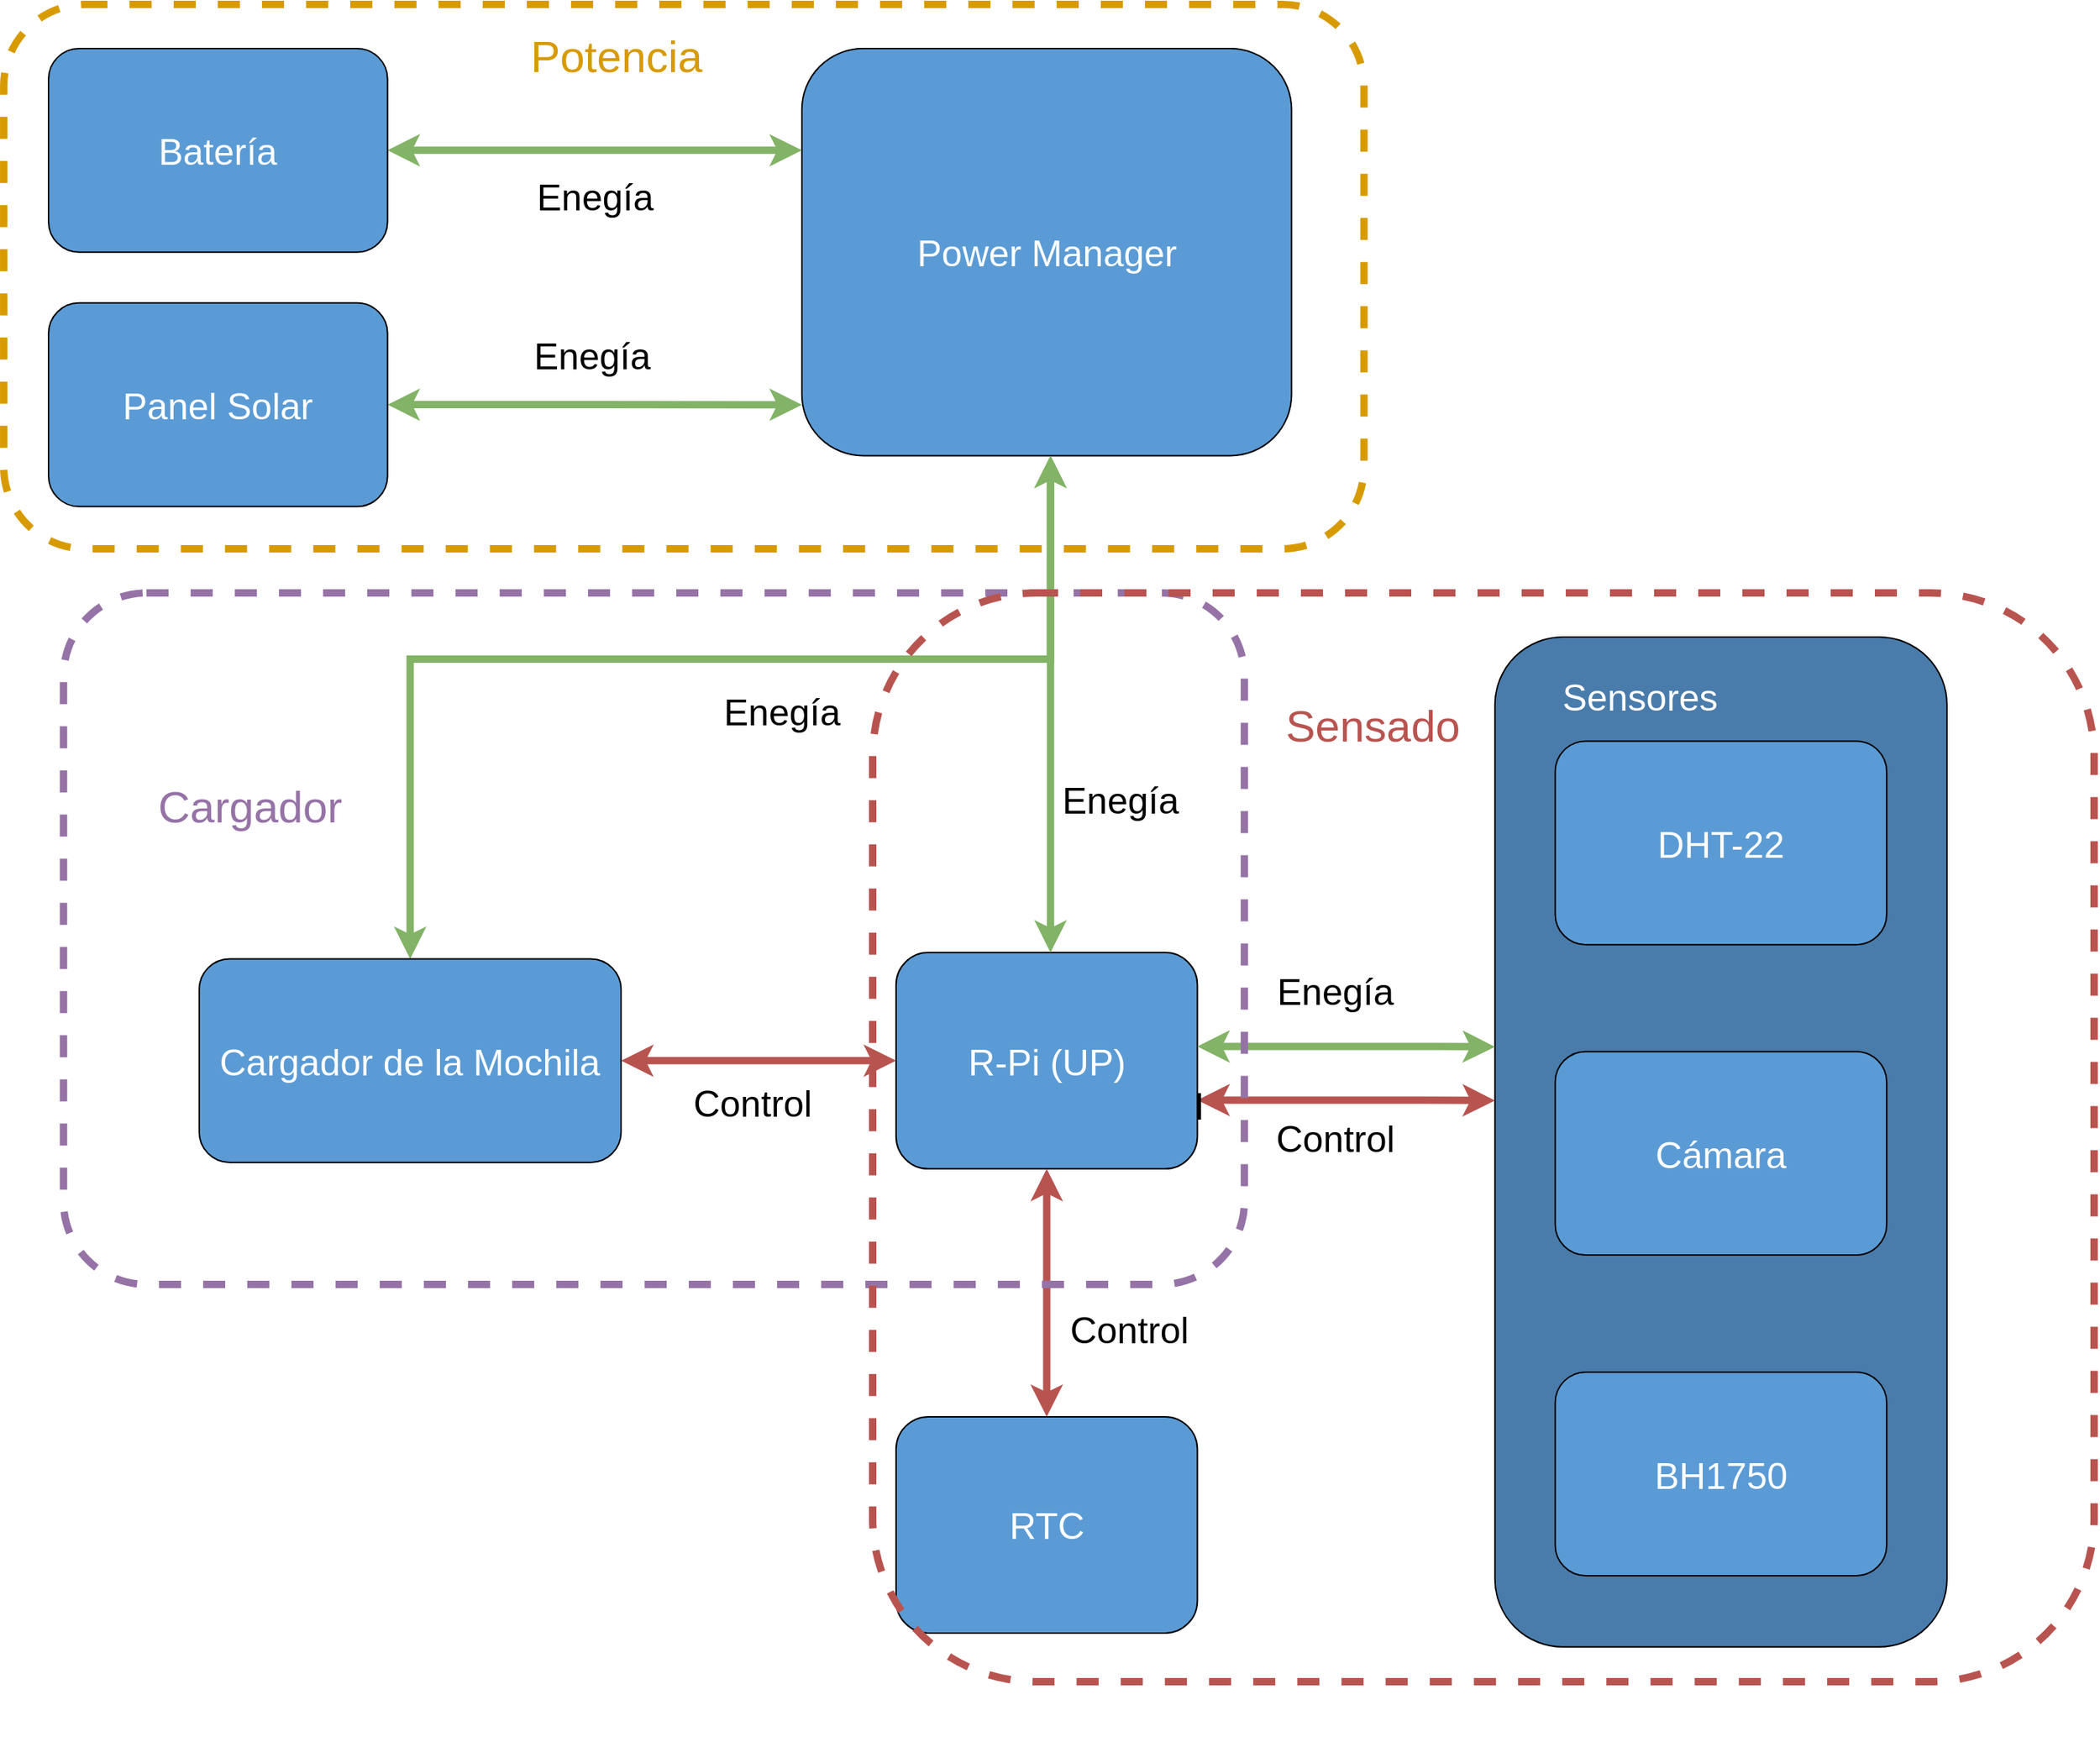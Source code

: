 <mxfile version="15.3.7" type="device"><diagram id="9G9Ib_QL3AFAmMRXJP5O" name="Page-1"><mxGraphModel dx="3153" dy="1426" grid="1" gridSize="10" guides="1" tooltips="1" connect="1" arrows="1" fold="1" page="1" pageScale="1" pageWidth="827" pageHeight="1169" math="0" shadow="0"><root><mxCell id="0"/><mxCell id="1" parent="0"/><mxCell id="HZPikfixvrlxVaT1LXR1-1" value="C" style="group;fontSize=25;strokeWidth=3;" parent="1" vertex="1" connectable="0"><mxGeometry x="30" y="40" width="1290" height="1150" as="geometry"/></mxCell><mxCell id="r654H4-0baNqNubNCEJS-1" value="" style="rounded=1;whiteSpace=wrap;html=1;fillColor=#497CAB;fontSize=25;" parent="HZPikfixvrlxVaT1LXR1-1" vertex="1"><mxGeometry x="982.858" y="400" width="307.142" height="686.36" as="geometry"/></mxCell><mxCell id="r654H4-0baNqNubNCEJS-2" style="edgeStyle=orthogonalEdgeStyle;rounded=0;orthogonalLoop=1;jettySize=auto;html=1;entryX=0;entryY=0.74;entryDx=0;entryDy=0;entryPerimeter=0;startArrow=classic;startFill=1;strokeWidth=5;fillColor=#f8cecc;strokeColor=#b85450;fontSize=25;" parent="HZPikfixvrlxVaT1LXR1-1" edge="1"><mxGeometry relative="1" as="geometry"><mxPoint x="780.655" y="714.719" as="sourcePoint"/><mxPoint x="982.857" y="714.982" as="targetPoint"/><Array as="points"><mxPoint x="934.226" y="714.383"/><mxPoint x="934.226" y="714.383"/></Array></mxGeometry></mxCell><mxCell id="r654H4-0baNqNubNCEJS-39" value="Control" style="edgeLabel;html=1;align=center;verticalAlign=middle;resizable=0;points=[];labelBackgroundColor=none;fontSize=25;" parent="r654H4-0baNqNubNCEJS-2" vertex="1" connectable="0"><mxGeometry x="0.269" y="1" relative="1" as="geometry"><mxPoint x="-35" y="26" as="offset"/></mxGeometry></mxCell><mxCell id="r654H4-0baNqNubNCEJS-40" value="Control" style="edgeLabel;html=1;align=center;verticalAlign=middle;resizable=0;points=[];labelBackgroundColor=none;fontSize=25;" parent="r654H4-0baNqNubNCEJS-2" vertex="1" connectable="0"><mxGeometry x="0.269" y="1" relative="1" as="geometry"><mxPoint x="-175" y="156" as="offset"/></mxGeometry></mxCell><mxCell id="r654H4-0baNqNubNCEJS-41" value="Control" style="edgeLabel;html=1;align=center;verticalAlign=middle;resizable=0;points=[];labelBackgroundColor=none;fontSize=25;" parent="r654H4-0baNqNubNCEJS-2" vertex="1" connectable="0"><mxGeometry x="0.269" y="1" relative="1" as="geometry"><mxPoint x="-165" y="4" as="offset"/></mxGeometry></mxCell><mxCell id="r654H4-0baNqNubNCEJS-3" value="&lt;font color=&quot;#FFFFFF&quot; style=&quot;font-size: 25px;&quot;&gt;R-Pi (UP)&lt;/font&gt;" style="rounded=1;whiteSpace=wrap;html=1;fillColor=#5B9BD5;fontSize=25;" parent="HZPikfixvrlxVaT1LXR1-1" vertex="1"><mxGeometry x="575.893" y="614.429" width="204.762" height="146.992" as="geometry"/></mxCell><mxCell id="r654H4-0baNqNubNCEJS-6" value="" style="edgeStyle=orthogonalEdgeStyle;rounded=0;orthogonalLoop=1;jettySize=auto;html=1;startArrow=classic;startFill=1;strokeWidth=5;fillColor=#d5e8d4;strokeColor=#82b366;fontSize=25;" parent="HZPikfixvrlxVaT1LXR1-1" source="r654H4-0baNqNubNCEJS-8" target="r654H4-0baNqNubNCEJS-3" edge="1"><mxGeometry relative="1" as="geometry"><Array as="points"><mxPoint x="680.833" y="415.038"/><mxPoint x="680.833" y="415.038"/></Array></mxGeometry></mxCell><mxCell id="r654H4-0baNqNubNCEJS-8" value="&lt;font color=&quot;#ffffff&quot; style=&quot;font-size: 25px;&quot;&gt;Power Manager&lt;/font&gt;" style="rounded=1;whiteSpace=wrap;html=1;fillColor=#5B9BD5;fontSize=25;" parent="HZPikfixvrlxVaT1LXR1-1" vertex="1"><mxGeometry x="511.905" width="332.738" height="276.692" as="geometry"/></mxCell><mxCell id="r654H4-0baNqNubNCEJS-9" value="" style="edgeStyle=orthogonalEdgeStyle;rounded=0;orthogonalLoop=1;jettySize=auto;html=1;startArrow=classic;startFill=1;strokeWidth=5;fillColor=#d5e8d4;strokeColor=#82b366;entryX=0;entryY=0.25;entryDx=0;entryDy=0;fontSize=25;" parent="HZPikfixvrlxVaT1LXR1-1" source="r654H4-0baNqNubNCEJS-10" target="r654H4-0baNqNubNCEJS-8" edge="1"><mxGeometry relative="1" as="geometry"><mxPoint x="460.714" y="69.173" as="targetPoint"/></mxGeometry></mxCell><mxCell id="r654H4-0baNqNubNCEJS-10" value="&lt;font color=&quot;#ffffff&quot; style=&quot;font-size: 25px;&quot;&gt;Batería&lt;/font&gt;" style="rounded=1;whiteSpace=wrap;html=1;fillColor=#5B9BD5;fontSize=25;" parent="HZPikfixvrlxVaT1LXR1-1" vertex="1"><mxGeometry width="230.357" height="138.346" as="geometry"/></mxCell><mxCell id="r654H4-0baNqNubNCEJS-11" value="" style="edgeStyle=orthogonalEdgeStyle;rounded=0;orthogonalLoop=1;jettySize=auto;html=1;startArrow=classic;startFill=1;strokeWidth=5;fillColor=#d5e8d4;strokeColor=#82b366;exitX=0.5;exitY=0;exitDx=0;exitDy=0;fontSize=25;" parent="HZPikfixvrlxVaT1LXR1-1" source="r654H4-0baNqNubNCEJS-12" edge="1"><mxGeometry relative="1" as="geometry"><Array as="points"><mxPoint x="245.714" y="415.038"/><mxPoint x="680.833" y="415.038"/></Array><mxPoint x="222.679" y="515.338" as="sourcePoint"/><mxPoint x="680.833" y="276.692" as="targetPoint"/></mxGeometry></mxCell><mxCell id="r654H4-0baNqNubNCEJS-35" value="Enegía" style="edgeLabel;html=1;align=center;verticalAlign=middle;resizable=0;points=[];labelBackgroundColor=none;fontSize=25;" parent="r654H4-0baNqNubNCEJS-11" vertex="1" connectable="0"><mxGeometry x="0.162" y="-1" relative="1" as="geometry"><mxPoint x="-123" y="-316" as="offset"/></mxGeometry></mxCell><mxCell id="r654H4-0baNqNubNCEJS-37" value="Enegía" style="edgeLabel;html=1;align=center;verticalAlign=middle;resizable=0;points=[];labelBackgroundColor=none;fontSize=25;" parent="r654H4-0baNqNubNCEJS-11" vertex="1" connectable="0"><mxGeometry x="0.162" y="-1" relative="1" as="geometry"><mxPoint x="4" y="34" as="offset"/></mxGeometry></mxCell><mxCell id="r654H4-0baNqNubNCEJS-38" value="Enegía" style="edgeLabel;html=1;align=center;verticalAlign=middle;resizable=0;points=[];labelBackgroundColor=none;fontSize=25;" parent="r654H4-0baNqNubNCEJS-11" vertex="1" connectable="0"><mxGeometry x="0.162" y="-1" relative="1" as="geometry"><mxPoint x="234" y="94" as="offset"/></mxGeometry></mxCell><mxCell id="r654H4-0baNqNubNCEJS-12" value="&lt;font color=&quot;#ffffff&quot; style=&quot;font-size: 25px;&quot;&gt;Cargador de la Mochila&lt;/font&gt;" style="rounded=1;whiteSpace=wrap;html=1;fillColor=#5B9BD5;fontSize=25;" parent="HZPikfixvrlxVaT1LXR1-1" vertex="1"><mxGeometry x="102.381" y="618.752" width="286.667" height="138.346" as="geometry"/></mxCell><mxCell id="r654H4-0baNqNubNCEJS-13" value="&lt;font color=&quot;#FFFFFF&quot; style=&quot;font-size: 25px;&quot;&gt;&lt;span style=&quot;background-color: transparent; font-size: 25px;&quot;&gt;Sensores&lt;/span&gt;&lt;/font&gt;" style="text;html=1;align=center;verticalAlign=middle;resizable=0;points=[];autosize=1;strokeColor=none;shadow=0;rounded=0;fontSize=25;" parent="HZPikfixvrlxVaT1LXR1-1" vertex="1"><mxGeometry x="1021.452" y="419.998" width="120" height="40" as="geometry"/></mxCell><mxCell id="r654H4-0baNqNubNCEJS-15" value="&lt;font color=&quot;#FFFFFF&quot; style=&quot;font-size: 25px;&quot;&gt;DHT-22&lt;/font&gt;" style="rounded=1;whiteSpace=wrap;html=1;fillColor=#5B9BD5;fontSize=25;" parent="HZPikfixvrlxVaT1LXR1-1" vertex="1"><mxGeometry x="1023.81" y="470.722" width="225.238" height="138.346" as="geometry"/></mxCell><mxCell id="r654H4-0baNqNubNCEJS-16" value="&lt;font color=&quot;#FFFFFF&quot; style=&quot;font-size: 25px;&quot;&gt;Cámara&lt;/font&gt;" style="rounded=1;whiteSpace=wrap;html=1;fillColor=#5B9BD5;fontSize=25;" parent="HZPikfixvrlxVaT1LXR1-1" vertex="1"><mxGeometry x="1023.81" y="681.699" width="225.238" height="138.346" as="geometry"/></mxCell><mxCell id="r654H4-0baNqNubNCEJS-17" value="&lt;font color=&quot;#FFFFFF&quot; style=&quot;font-size: 25px;&quot;&gt;BH1750&lt;/font&gt;" style="rounded=1;whiteSpace=wrap;html=1;fillColor=#5B9BD5;fontSize=25;" parent="HZPikfixvrlxVaT1LXR1-1" vertex="1"><mxGeometry x="1023.81" y="899.594" width="225.238" height="138.346" as="geometry"/></mxCell><mxCell id="r654H4-0baNqNubNCEJS-18" value="" style="edgeStyle=orthogonalEdgeStyle;rounded=0;orthogonalLoop=1;jettySize=auto;html=1;startArrow=classic;startFill=1;strokeWidth=5;fillColor=#d5e8d4;strokeColor=#82b366;fontSize=25;" parent="HZPikfixvrlxVaT1LXR1-1" source="r654H4-0baNqNubNCEJS-19" edge="1"><mxGeometry relative="1" as="geometry"><mxPoint x="511.905" y="242.105" as="targetPoint"/></mxGeometry></mxCell><mxCell id="r654H4-0baNqNubNCEJS-19" value="&lt;font color=&quot;#ffffff&quot; style=&quot;font-size: 25px;&quot;&gt;Panel Solar&lt;/font&gt;" style="rounded=1;whiteSpace=wrap;html=1;fillColor=#5B9BD5;fontSize=25;" parent="HZPikfixvrlxVaT1LXR1-1" vertex="1"><mxGeometry y="172.932" width="230.357" height="138.346" as="geometry"/></mxCell><mxCell id="r654H4-0baNqNubNCEJS-20" value="" style="endArrow=classic;startArrow=classic;html=1;entryX=1;entryY=0.5;entryDx=0;entryDy=0;exitX=0;exitY=0.5;exitDx=0;exitDy=0;rounded=1;strokeWidth=5;fillColor=#f8cecc;strokeColor=#b85450;fontSize=25;" parent="HZPikfixvrlxVaT1LXR1-1" source="r654H4-0baNqNubNCEJS-3" target="r654H4-0baNqNubNCEJS-12" edge="1"><mxGeometry width="50" height="50" relative="1" as="geometry"><mxPoint x="230.357" y="968.421" as="sourcePoint"/><mxPoint x="358.333" y="795.489" as="targetPoint"/><Array as="points"/></mxGeometry></mxCell><mxCell id="r654H4-0baNqNubNCEJS-24" value="" style="edgeStyle=orthogonalEdgeStyle;rounded=0;orthogonalLoop=1;jettySize=auto;html=1;startArrow=classic;startFill=1;strokeWidth=5;fillColor=#f8cecc;strokeColor=#b85450;exitX=0.5;exitY=1;exitDx=0;exitDy=0;fontSize=25;" parent="HZPikfixvrlxVaT1LXR1-1" source="r654H4-0baNqNubNCEJS-3" target="r654H4-0baNqNubNCEJS-25" edge="1"><mxGeometry relative="1" as="geometry"><mxPoint x="680.833" y="1049.699" as="sourcePoint"/></mxGeometry></mxCell><mxCell id="r654H4-0baNqNubNCEJS-25" value="&lt;font color=&quot;#FFFFFF&quot; style=&quot;font-size: 25px;&quot;&gt;RTC&lt;/font&gt;" style="rounded=1;whiteSpace=wrap;html=1;fillColor=#5B9BD5;fontSize=25;" parent="HZPikfixvrlxVaT1LXR1-1" vertex="1"><mxGeometry x="575.893" y="929.998" width="204.762" height="146.992" as="geometry"/></mxCell><mxCell id="r654H4-0baNqNubNCEJS-26" style="edgeStyle=orthogonalEdgeStyle;rounded=0;orthogonalLoop=1;jettySize=auto;html=1;entryX=0;entryY=0.74;entryDx=0;entryDy=0;entryPerimeter=0;startArrow=classic;startFill=1;strokeWidth=5;fillColor=#d5e8d4;strokeColor=#82b366;fontSize=25;" parent="HZPikfixvrlxVaT1LXR1-1" edge="1"><mxGeometry relative="1" as="geometry"><mxPoint x="780.655" y="678.231" as="sourcePoint"/><mxPoint x="982.857" y="678.493" as="targetPoint"/><Array as="points"><mxPoint x="944.464" y="678.241"/><mxPoint x="944.464" y="678.241"/></Array></mxGeometry></mxCell><mxCell id="GTO84dL-lFTSRbg-nrCB-1" value="Enegía" style="edgeLabel;html=1;align=center;verticalAlign=middle;resizable=0;points=[];labelBackgroundColor=none;fontSize=25;" parent="HZPikfixvrlxVaT1LXR1-1" vertex="1" connectable="0"><mxGeometry x="368.563" y="207.519" as="geometry"/></mxCell><mxCell id="HZPikfixvrlxVaT1LXR1-2" value="Control" style="edgeLabel;html=1;align=center;verticalAlign=middle;resizable=0;points=[];labelBackgroundColor=none;fontSize=25;" parent="HZPikfixvrlxVaT1LXR1-1" vertex="1" connectable="0"><mxGeometry x="477.404" y="716.107" as="geometry"/></mxCell><mxCell id="PZZV_cHMGyxHeNAQ9AZ6-1" value="" style="rounded=1;whiteSpace=wrap;html=1;fillColor=none;dashed=1;strokeWidth=5;strokeColor=#d79b00;" vertex="1" parent="HZPikfixvrlxVaT1LXR1-1"><mxGeometry x="-30.472" y="-30" width="924.331" height="370" as="geometry"/></mxCell><mxCell id="PZZV_cHMGyxHeNAQ9AZ6-2" value="Potencia&#10;" style="text;strokeColor=none;fillColor=none;align=center;verticalAlign=middle;rounded=0;dashed=1;fontColor=#D79B00;fontSize=30;" vertex="1" parent="HZPikfixvrlxVaT1LXR1-1"><mxGeometry x="325.039" y="-30" width="121.89" height="100" as="geometry"/></mxCell><mxCell id="PZZV_cHMGyxHeNAQ9AZ6-3" value="" style="rounded=1;whiteSpace=wrap;html=1;dashed=1;fontSize=30;strokeWidth=5;fillColor=none;strokeColor=#9673a6;arcSize=12;" vertex="1" parent="HZPikfixvrlxVaT1LXR1-1"><mxGeometry x="10.157" y="370" width="802.441" height="470" as="geometry"/></mxCell><mxCell id="PZZV_cHMGyxHeNAQ9AZ6-4" value="Cargador" style="text;html=1;strokeColor=none;fillColor=none;align=center;verticalAlign=middle;whiteSpace=wrap;rounded=0;dashed=1;fontSize=30;fontColor=#9673A6;" vertex="1" parent="HZPikfixvrlxVaT1LXR1-1"><mxGeometry x="81.26" y="490" width="111.732" height="50" as="geometry"/></mxCell><mxCell id="PZZV_cHMGyxHeNAQ9AZ6-6" value="Enegía" style="edgeLabel;html=1;align=center;verticalAlign=middle;resizable=0;points=[];labelBackgroundColor=none;fontSize=25;" vertex="1" connectable="0" parent="HZPikfixvrlxVaT1LXR1-1"><mxGeometry x="873.548" y="640" as="geometry"/></mxCell><mxCell id="PZZV_cHMGyxHeNAQ9AZ6-7" value="" style="rounded=1;whiteSpace=wrap;html=1;dashed=1;fontSize=30;strokeWidth=5;fillColor=none;strokeColor=#b85450;" vertex="1" parent="1"><mxGeometry x="590" y="410" width="830" height="740" as="geometry"/></mxCell><mxCell id="PZZV_cHMGyxHeNAQ9AZ6-8" value="Sensado" style="text;html=1;strokeColor=none;fillColor=none;align=center;verticalAlign=middle;whiteSpace=wrap;rounded=0;dashed=1;fontSize=30;fontColor=#B85450;" vertex="1" parent="1"><mxGeometry x="860" y="460" width="140" height="80" as="geometry"/></mxCell></root></mxGraphModel></diagram></mxfile>